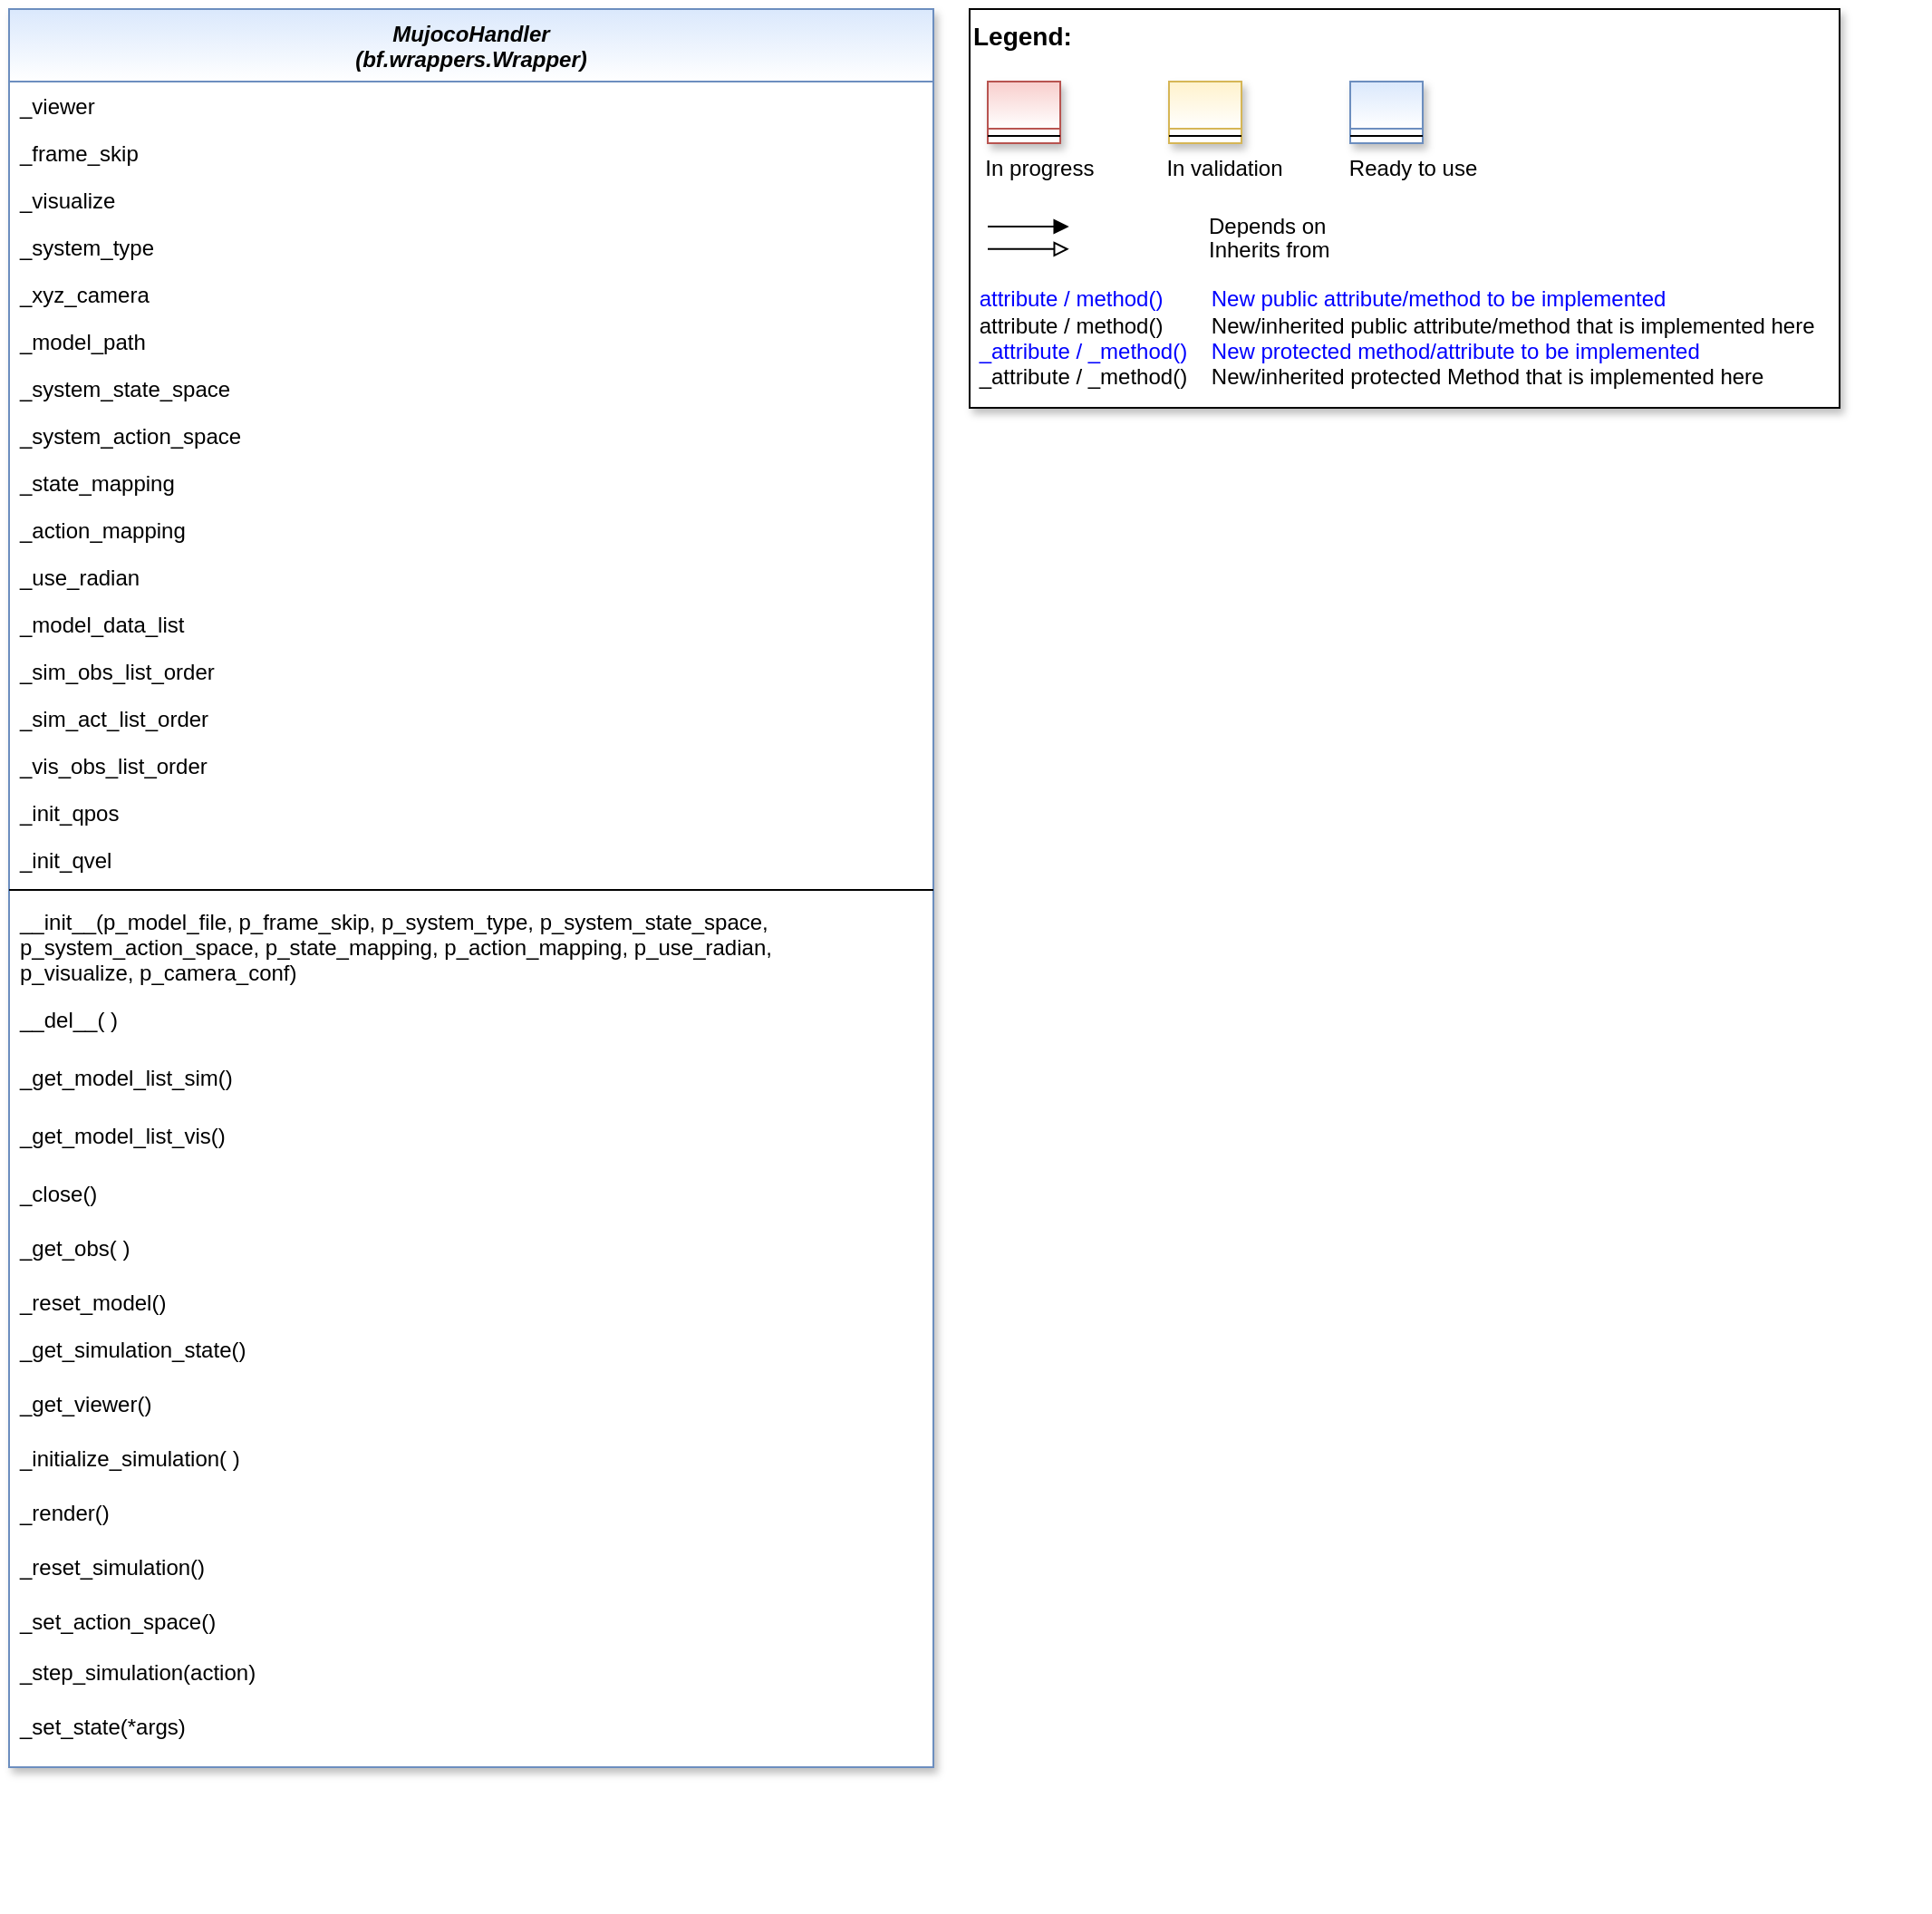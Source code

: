 <mxfile version="20.8.10" type="device"><diagram id="C5RBs43oDa-KdzZeNtuy" name="Page-1"><mxGraphModel dx="1140" dy="827" grid="1" gridSize="10" guides="1" tooltips="1" connect="1" arrows="1" fold="1" page="1" pageScale="1" pageWidth="2336" pageHeight="1654" math="0" shadow="0"><root><mxCell id="WIyWlLk6GJQsqaUBKTNV-0"/><mxCell id="WIyWlLk6GJQsqaUBKTNV-1" parent="WIyWlLk6GJQsqaUBKTNV-0"/><mxCell id="4z1ZA7iLyQSW-nbc1bQL-4" value="" style="group" parent="WIyWlLk6GJQsqaUBKTNV-1" vertex="1" connectable="0"><mxGeometry x="1490" y="50" width="530" height="1050" as="geometry"/></mxCell><mxCell id="4z1ZA7iLyQSW-nbc1bQL-5" value="&lt;font color=&quot;#000000&quot; size=&quot;1&quot;&gt;&lt;b style=&quot;font-size: 14px&quot;&gt;Legend:&lt;br&gt;&lt;/b&gt;&lt;/font&gt;&lt;br&gt;&lt;br&gt;&lt;br&gt;&lt;font color=&quot;#0000ff&quot; style=&quot;font-size: 6px&quot;&gt;&lt;br&gt;&lt;/font&gt;&lt;span style=&quot;color: rgb(0 , 0 , 0)&quot;&gt;&lt;font style=&quot;font-size: 4px&quot;&gt;&amp;nbsp; &amp;nbsp;&lt;/font&gt;&amp;nbsp;In progress&amp;nbsp; &amp;nbsp; &amp;nbsp; &amp;nbsp; &amp;nbsp; &amp;nbsp; In validation&amp;nbsp; &amp;nbsp; &amp;nbsp; &amp;nbsp; &amp;nbsp; &amp;nbsp;Ready to use&lt;/span&gt;&lt;font color=&quot;#000000&quot;&gt;&amp;nbsp;&lt;br&gt;&lt;/font&gt;&lt;font color=&quot;#0000ff&quot;&gt;&lt;br&gt;&lt;br&gt;&lt;br&gt;&lt;br&gt;&amp;nbsp;attribute / method()&amp;nbsp; &amp;nbsp; &amp;nbsp; &amp;nbsp; New public attribute/method to be implemented&lt;/font&gt;&lt;br&gt;&lt;font color=&quot;#000000&quot;&gt;&amp;nbsp;&lt;/font&gt;&lt;font color=&quot;#000000&quot;&gt;attribute / method()&lt;span&gt;&#9;&lt;/span&gt;&amp;nbsp; &amp;nbsp; &amp;nbsp; &amp;nbsp;New/inherited public attribute/method that is implemented here&lt;br&gt;&lt;/font&gt;&lt;font color=&quot;#0000ff&quot;&gt;&amp;nbsp;_attribute /&amp;nbsp;&lt;/font&gt;&lt;font color=&quot;#0000ff&quot;&gt;_method()&amp;nbsp; &amp;nbsp; New protected method/attribute to be implemented&lt;/font&gt;&lt;br&gt;&lt;font color=&quot;#000000&quot;&gt;&amp;nbsp;_attribute / _method()&amp;nbsp; &amp;nbsp; New/inherited protected Method that is implemented here&lt;br&gt;&lt;/font&gt;&lt;font color=&quot;#000000&quot;&gt;&lt;br&gt;&lt;br&gt;&lt;br&gt;&lt;br&gt;&lt;br&gt;&lt;/font&gt;" style="text;html=1;align=left;verticalAlign=top;whiteSpace=wrap;rounded=0;fontColor=#006600;strokeColor=#000000;shadow=1;fillColor=#ffffff;" parent="4z1ZA7iLyQSW-nbc1bQL-4" vertex="1"><mxGeometry width="480" height="220" as="geometry"/></mxCell><mxCell id="4z1ZA7iLyQSW-nbc1bQL-6" value="Depends on" style="endArrow=block;html=1;labelPosition=right;verticalLabelPosition=middle;align=left;verticalAlign=middle;endFill=1;fontSize=12;" parent="4z1ZA7iLyQSW-nbc1bQL-4" edge="1"><mxGeometry x="-1590" y="-2180" width="50" height="50" as="geometry"><mxPoint x="10.0" y="120.003" as="sourcePoint"/><mxPoint x="54.848" y="120.003" as="targetPoint"/><mxPoint x="98" as="offset"/><Array as="points"><mxPoint x="30" y="120"/></Array></mxGeometry></mxCell><mxCell id="4z1ZA7iLyQSW-nbc1bQL-7" value="Inherits from" style="endArrow=block;html=1;labelPosition=right;verticalLabelPosition=middle;align=left;verticalAlign=middle;endFill=0;fontSize=12;" parent="4z1ZA7iLyQSW-nbc1bQL-4" edge="1"><mxGeometry x="-1590" y="-2180" width="50" height="50" as="geometry"><mxPoint x="10.0" y="132.385" as="sourcePoint"/><mxPoint x="54.848" y="132.385" as="targetPoint"/><mxPoint x="98" y="1" as="offset"/></mxGeometry></mxCell><mxCell id="4z1ZA7iLyQSW-nbc1bQL-8" value="" style="swimlane;fontStyle=3;align=center;verticalAlign=top;childLayout=stackLayout;horizontal=1;startSize=26;horizontalStack=0;resizeParent=1;resizeLast=0;collapsible=1;marginBottom=0;rounded=0;shadow=1;strokeWidth=1;fillColor=#f8cecc;strokeColor=#b85450;gradientColor=#ffffff;swimlaneFillColor=#ffffff;" parent="4z1ZA7iLyQSW-nbc1bQL-4" vertex="1"><mxGeometry x="10" y="40" width="40" height="34" as="geometry"><mxRectangle x="230" y="140" width="160" height="26" as="alternateBounds"/></mxGeometry></mxCell><mxCell id="4z1ZA7iLyQSW-nbc1bQL-9" value="" style="line;html=1;strokeWidth=1;align=left;verticalAlign=middle;spacingTop=-1;spacingLeft=3;spacingRight=3;rotatable=0;labelPosition=right;points=[];portConstraint=eastwest;" parent="4z1ZA7iLyQSW-nbc1bQL-8" vertex="1"><mxGeometry y="26" width="40" height="8" as="geometry"/></mxCell><mxCell id="4z1ZA7iLyQSW-nbc1bQL-10" value="" style="swimlane;fontStyle=3;align=center;verticalAlign=top;childLayout=stackLayout;horizontal=1;startSize=26;horizontalStack=0;resizeParent=1;resizeLast=0;collapsible=1;marginBottom=0;rounded=0;shadow=1;strokeWidth=1;fillColor=#fff2cc;strokeColor=#d6b656;gradientColor=#ffffff;swimlaneFillColor=#ffffff;" parent="4z1ZA7iLyQSW-nbc1bQL-4" vertex="1"><mxGeometry x="110" y="40" width="40" height="34" as="geometry"><mxRectangle x="230" y="140" width="160" height="26" as="alternateBounds"/></mxGeometry></mxCell><mxCell id="4z1ZA7iLyQSW-nbc1bQL-11" value="" style="line;html=1;strokeWidth=1;align=left;verticalAlign=middle;spacingTop=-1;spacingLeft=3;spacingRight=3;rotatable=0;labelPosition=right;points=[];portConstraint=eastwest;" parent="4z1ZA7iLyQSW-nbc1bQL-10" vertex="1"><mxGeometry y="26" width="40" height="8" as="geometry"/></mxCell><mxCell id="4z1ZA7iLyQSW-nbc1bQL-12" value="" style="swimlane;fontStyle=3;align=center;verticalAlign=top;childLayout=stackLayout;horizontal=1;startSize=26;horizontalStack=0;resizeParent=1;resizeLast=0;collapsible=1;marginBottom=0;rounded=0;shadow=1;strokeWidth=1;fillColor=#dae8fc;strokeColor=#6c8ebf;gradientColor=#ffffff;swimlaneFillColor=#ffffff;" parent="4z1ZA7iLyQSW-nbc1bQL-4" vertex="1"><mxGeometry x="210" y="40" width="40" height="34" as="geometry"><mxRectangle x="230" y="140" width="160" height="26" as="alternateBounds"/></mxGeometry></mxCell><mxCell id="4z1ZA7iLyQSW-nbc1bQL-13" value="" style="line;html=1;strokeWidth=1;align=left;verticalAlign=middle;spacingTop=-1;spacingLeft=3;spacingRight=3;rotatable=0;labelPosition=right;points=[];portConstraint=eastwest;" parent="4z1ZA7iLyQSW-nbc1bQL-12" vertex="1"><mxGeometry y="26" width="40" height="8" as="geometry"/></mxCell><mxCell id="8Bql8sEZpNtFhGfMVDqr-1" value="MujocoHandler&#10;(bf.wrappers.Wrapper)" style="swimlane;fontStyle=3;align=center;verticalAlign=top;childLayout=stackLayout;horizontal=1;startSize=40;horizontalStack=0;resizeParent=1;resizeLast=0;collapsible=1;marginBottom=0;rounded=0;shadow=1;strokeWidth=1;fillColor=#dae8fc;strokeColor=#6c8ebf;gradientColor=#ffffff;swimlaneFillColor=#ffffff;" parent="WIyWlLk6GJQsqaUBKTNV-1" vertex="1"><mxGeometry x="960" y="50" width="510" height="970" as="geometry"><mxRectangle x="230" y="140" width="160" height="26" as="alternateBounds"/></mxGeometry></mxCell><mxCell id="8Bql8sEZpNtFhGfMVDqr-2" value="_viewer" style="text;align=left;verticalAlign=top;spacingLeft=4;spacingRight=4;overflow=hidden;rotatable=0;points=[[0,0.5],[1,0.5]];portConstraint=eastwest;" parent="8Bql8sEZpNtFhGfMVDqr-1" vertex="1"><mxGeometry y="40" width="510" height="26" as="geometry"/></mxCell><mxCell id="8Bql8sEZpNtFhGfMVDqr-30" value="_frame_skip" style="text;align=left;verticalAlign=top;spacingLeft=4;spacingRight=4;overflow=hidden;rotatable=0;points=[[0,0.5],[1,0.5]];portConstraint=eastwest;" parent="8Bql8sEZpNtFhGfMVDqr-1" vertex="1"><mxGeometry y="66" width="510" height="26" as="geometry"/></mxCell><mxCell id="8Bql8sEZpNtFhGfMVDqr-31" value="_visualize" style="text;align=left;verticalAlign=top;spacingLeft=4;spacingRight=4;overflow=hidden;rotatable=0;points=[[0,0.5],[1,0.5]];portConstraint=eastwest;" parent="8Bql8sEZpNtFhGfMVDqr-1" vertex="1"><mxGeometry y="92" width="510" height="26" as="geometry"/></mxCell><mxCell id="8Bql8sEZpNtFhGfMVDqr-32" value="_system_type" style="text;align=left;verticalAlign=top;spacingLeft=4;spacingRight=4;overflow=hidden;rotatable=0;points=[[0,0.5],[1,0.5]];portConstraint=eastwest;" parent="8Bql8sEZpNtFhGfMVDqr-1" vertex="1"><mxGeometry y="118" width="510" height="26" as="geometry"/></mxCell><mxCell id="8Bql8sEZpNtFhGfMVDqr-36" value="_xyz_camera" style="text;align=left;verticalAlign=top;spacingLeft=4;spacingRight=4;overflow=hidden;rotatable=0;points=[[0,0.5],[1,0.5]];portConstraint=eastwest;" parent="8Bql8sEZpNtFhGfMVDqr-1" vertex="1"><mxGeometry y="144" width="510" height="26" as="geometry"/></mxCell><mxCell id="8Bql8sEZpNtFhGfMVDqr-35" value="_model_path" style="text;align=left;verticalAlign=top;spacingLeft=4;spacingRight=4;overflow=hidden;rotatable=0;points=[[0,0.5],[1,0.5]];portConstraint=eastwest;" parent="8Bql8sEZpNtFhGfMVDqr-1" vertex="1"><mxGeometry y="170" width="510" height="26" as="geometry"/></mxCell><mxCell id="8Bql8sEZpNtFhGfMVDqr-34" value="_system_state_space" style="text;align=left;verticalAlign=top;spacingLeft=4;spacingRight=4;overflow=hidden;rotatable=0;points=[[0,0.5],[1,0.5]];portConstraint=eastwest;" parent="8Bql8sEZpNtFhGfMVDqr-1" vertex="1"><mxGeometry y="196" width="510" height="26" as="geometry"/></mxCell><mxCell id="o2j4AXCc3QXGywzKQ94P-0" value="_system_action_space" style="text;align=left;verticalAlign=top;spacingLeft=4;spacingRight=4;overflow=hidden;rotatable=0;points=[[0,0.5],[1,0.5]];portConstraint=eastwest;" vertex="1" parent="8Bql8sEZpNtFhGfMVDqr-1"><mxGeometry y="222" width="510" height="26" as="geometry"/></mxCell><mxCell id="8Bql8sEZpNtFhGfMVDqr-33" value="_state_mapping" style="text;align=left;verticalAlign=top;spacingLeft=4;spacingRight=4;overflow=hidden;rotatable=0;points=[[0,0.5],[1,0.5]];portConstraint=eastwest;" parent="8Bql8sEZpNtFhGfMVDqr-1" vertex="1"><mxGeometry y="248" width="510" height="26" as="geometry"/></mxCell><mxCell id="o2j4AXCc3QXGywzKQ94P-1" value="_action_mapping" style="text;align=left;verticalAlign=top;spacingLeft=4;spacingRight=4;overflow=hidden;rotatable=0;points=[[0,0.5],[1,0.5]];portConstraint=eastwest;" vertex="1" parent="8Bql8sEZpNtFhGfMVDqr-1"><mxGeometry y="274" width="510" height="26" as="geometry"/></mxCell><mxCell id="8Bql8sEZpNtFhGfMVDqr-42" value="_use_radian" style="text;align=left;verticalAlign=top;spacingLeft=4;spacingRight=4;overflow=hidden;rotatable=0;points=[[0,0.5],[1,0.5]];portConstraint=eastwest;" parent="8Bql8sEZpNtFhGfMVDqr-1" vertex="1"><mxGeometry y="300" width="510" height="26" as="geometry"/></mxCell><mxCell id="8Bql8sEZpNtFhGfMVDqr-41" value="_model_data_list" style="text;align=left;verticalAlign=top;spacingLeft=4;spacingRight=4;overflow=hidden;rotatable=0;points=[[0,0.5],[1,0.5]];portConstraint=eastwest;" parent="8Bql8sEZpNtFhGfMVDqr-1" vertex="1"><mxGeometry y="326" width="510" height="26" as="geometry"/></mxCell><mxCell id="8Bql8sEZpNtFhGfMVDqr-40" value="_sim_obs_list_order" style="text;align=left;verticalAlign=top;spacingLeft=4;spacingRight=4;overflow=hidden;rotatable=0;points=[[0,0.5],[1,0.5]];portConstraint=eastwest;" parent="8Bql8sEZpNtFhGfMVDqr-1" vertex="1"><mxGeometry y="352" width="510" height="26" as="geometry"/></mxCell><mxCell id="o2j4AXCc3QXGywzKQ94P-2" value="_sim_act_list_order" style="text;align=left;verticalAlign=top;spacingLeft=4;spacingRight=4;overflow=hidden;rotatable=0;points=[[0,0.5],[1,0.5]];portConstraint=eastwest;" vertex="1" parent="8Bql8sEZpNtFhGfMVDqr-1"><mxGeometry y="378" width="510" height="26" as="geometry"/></mxCell><mxCell id="8Bql8sEZpNtFhGfMVDqr-39" value="_vis_obs_list_order" style="text;align=left;verticalAlign=top;spacingLeft=4;spacingRight=4;overflow=hidden;rotatable=0;points=[[0,0.5],[1,0.5]];portConstraint=eastwest;" parent="8Bql8sEZpNtFhGfMVDqr-1" vertex="1"><mxGeometry y="404" width="510" height="26" as="geometry"/></mxCell><mxCell id="8Bql8sEZpNtFhGfMVDqr-38" value="_init_qpos" style="text;align=left;verticalAlign=top;spacingLeft=4;spacingRight=4;overflow=hidden;rotatable=0;points=[[0,0.5],[1,0.5]];portConstraint=eastwest;" parent="8Bql8sEZpNtFhGfMVDqr-1" vertex="1"><mxGeometry y="430" width="510" height="26" as="geometry"/></mxCell><mxCell id="8Bql8sEZpNtFhGfMVDqr-37" value="_init_qvel" style="text;align=left;verticalAlign=top;spacingLeft=4;spacingRight=4;overflow=hidden;rotatable=0;points=[[0,0.5],[1,0.5]];portConstraint=eastwest;" parent="8Bql8sEZpNtFhGfMVDqr-1" vertex="1"><mxGeometry y="456" width="510" height="26" as="geometry"/></mxCell><mxCell id="8Bql8sEZpNtFhGfMVDqr-9" value="" style="line;html=1;strokeWidth=1;align=left;verticalAlign=middle;spacingTop=-1;spacingLeft=3;spacingRight=3;rotatable=0;labelPosition=right;points=[];portConstraint=eastwest;" parent="8Bql8sEZpNtFhGfMVDqr-1" vertex="1"><mxGeometry y="482" width="510" height="8" as="geometry"/></mxCell><mxCell id="8Bql8sEZpNtFhGfMVDqr-27" value="__init__(p_model_file, p_frame_skip, p_system_type, p_system_state_space, &#10;p_system_action_space, p_state_mapping, p_action_mapping, p_use_radian, &#10;p_visualize, p_camera_conf)" style="text;align=left;verticalAlign=top;spacingLeft=4;spacingRight=4;overflow=hidden;rotatable=0;points=[[0,0.5],[1,0.5]];portConstraint=eastwest;" parent="8Bql8sEZpNtFhGfMVDqr-1" vertex="1"><mxGeometry y="490" width="510" height="54" as="geometry"/></mxCell><mxCell id="8Bql8sEZpNtFhGfMVDqr-12" value="__del__( )" style="text;align=left;verticalAlign=top;spacingLeft=4;spacingRight=4;overflow=hidden;rotatable=0;points=[[0,0.5],[1,0.5]];portConstraint=eastwest;" parent="8Bql8sEZpNtFhGfMVDqr-1" vertex="1"><mxGeometry y="544" width="510" height="32" as="geometry"/></mxCell><mxCell id="8Bql8sEZpNtFhGfMVDqr-28" value="_get_model_list_sim()" style="text;align=left;verticalAlign=top;spacingLeft=4;spacingRight=4;overflow=hidden;rotatable=0;points=[[0,0.5],[1,0.5]];portConstraint=eastwest;" parent="8Bql8sEZpNtFhGfMVDqr-1" vertex="1"><mxGeometry y="576" width="510" height="32" as="geometry"/></mxCell><mxCell id="8Bql8sEZpNtFhGfMVDqr-29" value="_get_model_list_vis()" style="text;align=left;verticalAlign=top;spacingLeft=4;spacingRight=4;overflow=hidden;rotatable=0;points=[[0,0.5],[1,0.5]];portConstraint=eastwest;" parent="8Bql8sEZpNtFhGfMVDqr-1" vertex="1"><mxGeometry y="608" width="510" height="32" as="geometry"/></mxCell><mxCell id="8Bql8sEZpNtFhGfMVDqr-13" value="_close()" style="text;align=left;verticalAlign=top;spacingLeft=4;spacingRight=4;overflow=hidden;rotatable=0;points=[[0,0.5],[1,0.5]];portConstraint=eastwest;" parent="8Bql8sEZpNtFhGfMVDqr-1" vertex="1"><mxGeometry y="640" width="510" height="30" as="geometry"/></mxCell><mxCell id="8Bql8sEZpNtFhGfMVDqr-14" value="_get_obs( )" style="text;align=left;verticalAlign=top;spacingLeft=4;spacingRight=4;overflow=hidden;rotatable=0;points=[[0,0.5],[1,0.5]];portConstraint=eastwest;fontColor=#000000;" parent="8Bql8sEZpNtFhGfMVDqr-1" vertex="1"><mxGeometry y="670" width="510" height="30" as="geometry"/></mxCell><mxCell id="8Bql8sEZpNtFhGfMVDqr-15" value="_reset_model()" style="text;align=left;verticalAlign=top;spacingLeft=4;spacingRight=4;overflow=hidden;rotatable=0;points=[[0,0.5],[1,0.5]];portConstraint=eastwest;fontColor=#000000;" parent="8Bql8sEZpNtFhGfMVDqr-1" vertex="1"><mxGeometry y="700" width="510" height="26" as="geometry"/></mxCell><mxCell id="8Bql8sEZpNtFhGfMVDqr-16" value="_get_simulation_state()" style="text;align=left;verticalAlign=top;spacingLeft=4;spacingRight=4;overflow=hidden;rotatable=0;points=[[0,0.5],[1,0.5]];portConstraint=eastwest;" parent="8Bql8sEZpNtFhGfMVDqr-1" vertex="1"><mxGeometry y="726" width="510" height="30" as="geometry"/></mxCell><mxCell id="8Bql8sEZpNtFhGfMVDqr-17" value="_get_viewer()" style="text;align=left;verticalAlign=top;spacingLeft=4;spacingRight=4;overflow=hidden;rotatable=0;points=[[0,0.5],[1,0.5]];portConstraint=eastwest;" parent="8Bql8sEZpNtFhGfMVDqr-1" vertex="1"><mxGeometry y="756" width="510" height="30" as="geometry"/></mxCell><mxCell id="8Bql8sEZpNtFhGfMVDqr-18" value="_initialize_simulation( )" style="text;align=left;verticalAlign=top;spacingLeft=4;spacingRight=4;overflow=hidden;rotatable=0;points=[[0,0.5],[1,0.5]];portConstraint=eastwest;" parent="8Bql8sEZpNtFhGfMVDqr-1" vertex="1"><mxGeometry y="786" width="510" height="30" as="geometry"/></mxCell><mxCell id="8Bql8sEZpNtFhGfMVDqr-19" value="_render()" style="text;align=left;verticalAlign=top;spacingLeft=4;spacingRight=4;overflow=hidden;rotatable=0;points=[[0,0.5],[1,0.5]];portConstraint=eastwest;" parent="8Bql8sEZpNtFhGfMVDqr-1" vertex="1"><mxGeometry y="816" width="510" height="30" as="geometry"/></mxCell><mxCell id="8Bql8sEZpNtFhGfMVDqr-21" value="_reset_simulation()" style="text;align=left;verticalAlign=top;spacingLeft=4;spacingRight=4;overflow=hidden;rotatable=0;points=[[0,0.5],[1,0.5]];portConstraint=eastwest;" parent="8Bql8sEZpNtFhGfMVDqr-1" vertex="1"><mxGeometry y="846" width="510" height="30" as="geometry"/></mxCell><mxCell id="8Bql8sEZpNtFhGfMVDqr-22" value="_set_action_space()" style="text;align=left;verticalAlign=top;spacingLeft=4;spacingRight=4;overflow=hidden;rotatable=0;points=[[0,0.5],[1,0.5]];portConstraint=eastwest;" parent="8Bql8sEZpNtFhGfMVDqr-1" vertex="1"><mxGeometry y="876" width="510" height="28" as="geometry"/></mxCell><mxCell id="8Bql8sEZpNtFhGfMVDqr-24" value="_step_simulation(action)" style="text;align=left;verticalAlign=top;spacingLeft=4;spacingRight=4;overflow=hidden;rotatable=0;points=[[0,0.5],[1,0.5]];portConstraint=eastwest;" parent="8Bql8sEZpNtFhGfMVDqr-1" vertex="1"><mxGeometry y="904" width="510" height="30" as="geometry"/></mxCell><mxCell id="8Bql8sEZpNtFhGfMVDqr-25" value="_set_state(*args)" style="text;align=left;verticalAlign=top;spacingLeft=4;spacingRight=4;overflow=hidden;rotatable=0;points=[[0,0.5],[1,0.5]];portConstraint=eastwest;" parent="8Bql8sEZpNtFhGfMVDqr-1" vertex="1"><mxGeometry y="934" width="510" height="30" as="geometry"/></mxCell></root></mxGraphModel></diagram></mxfile>
